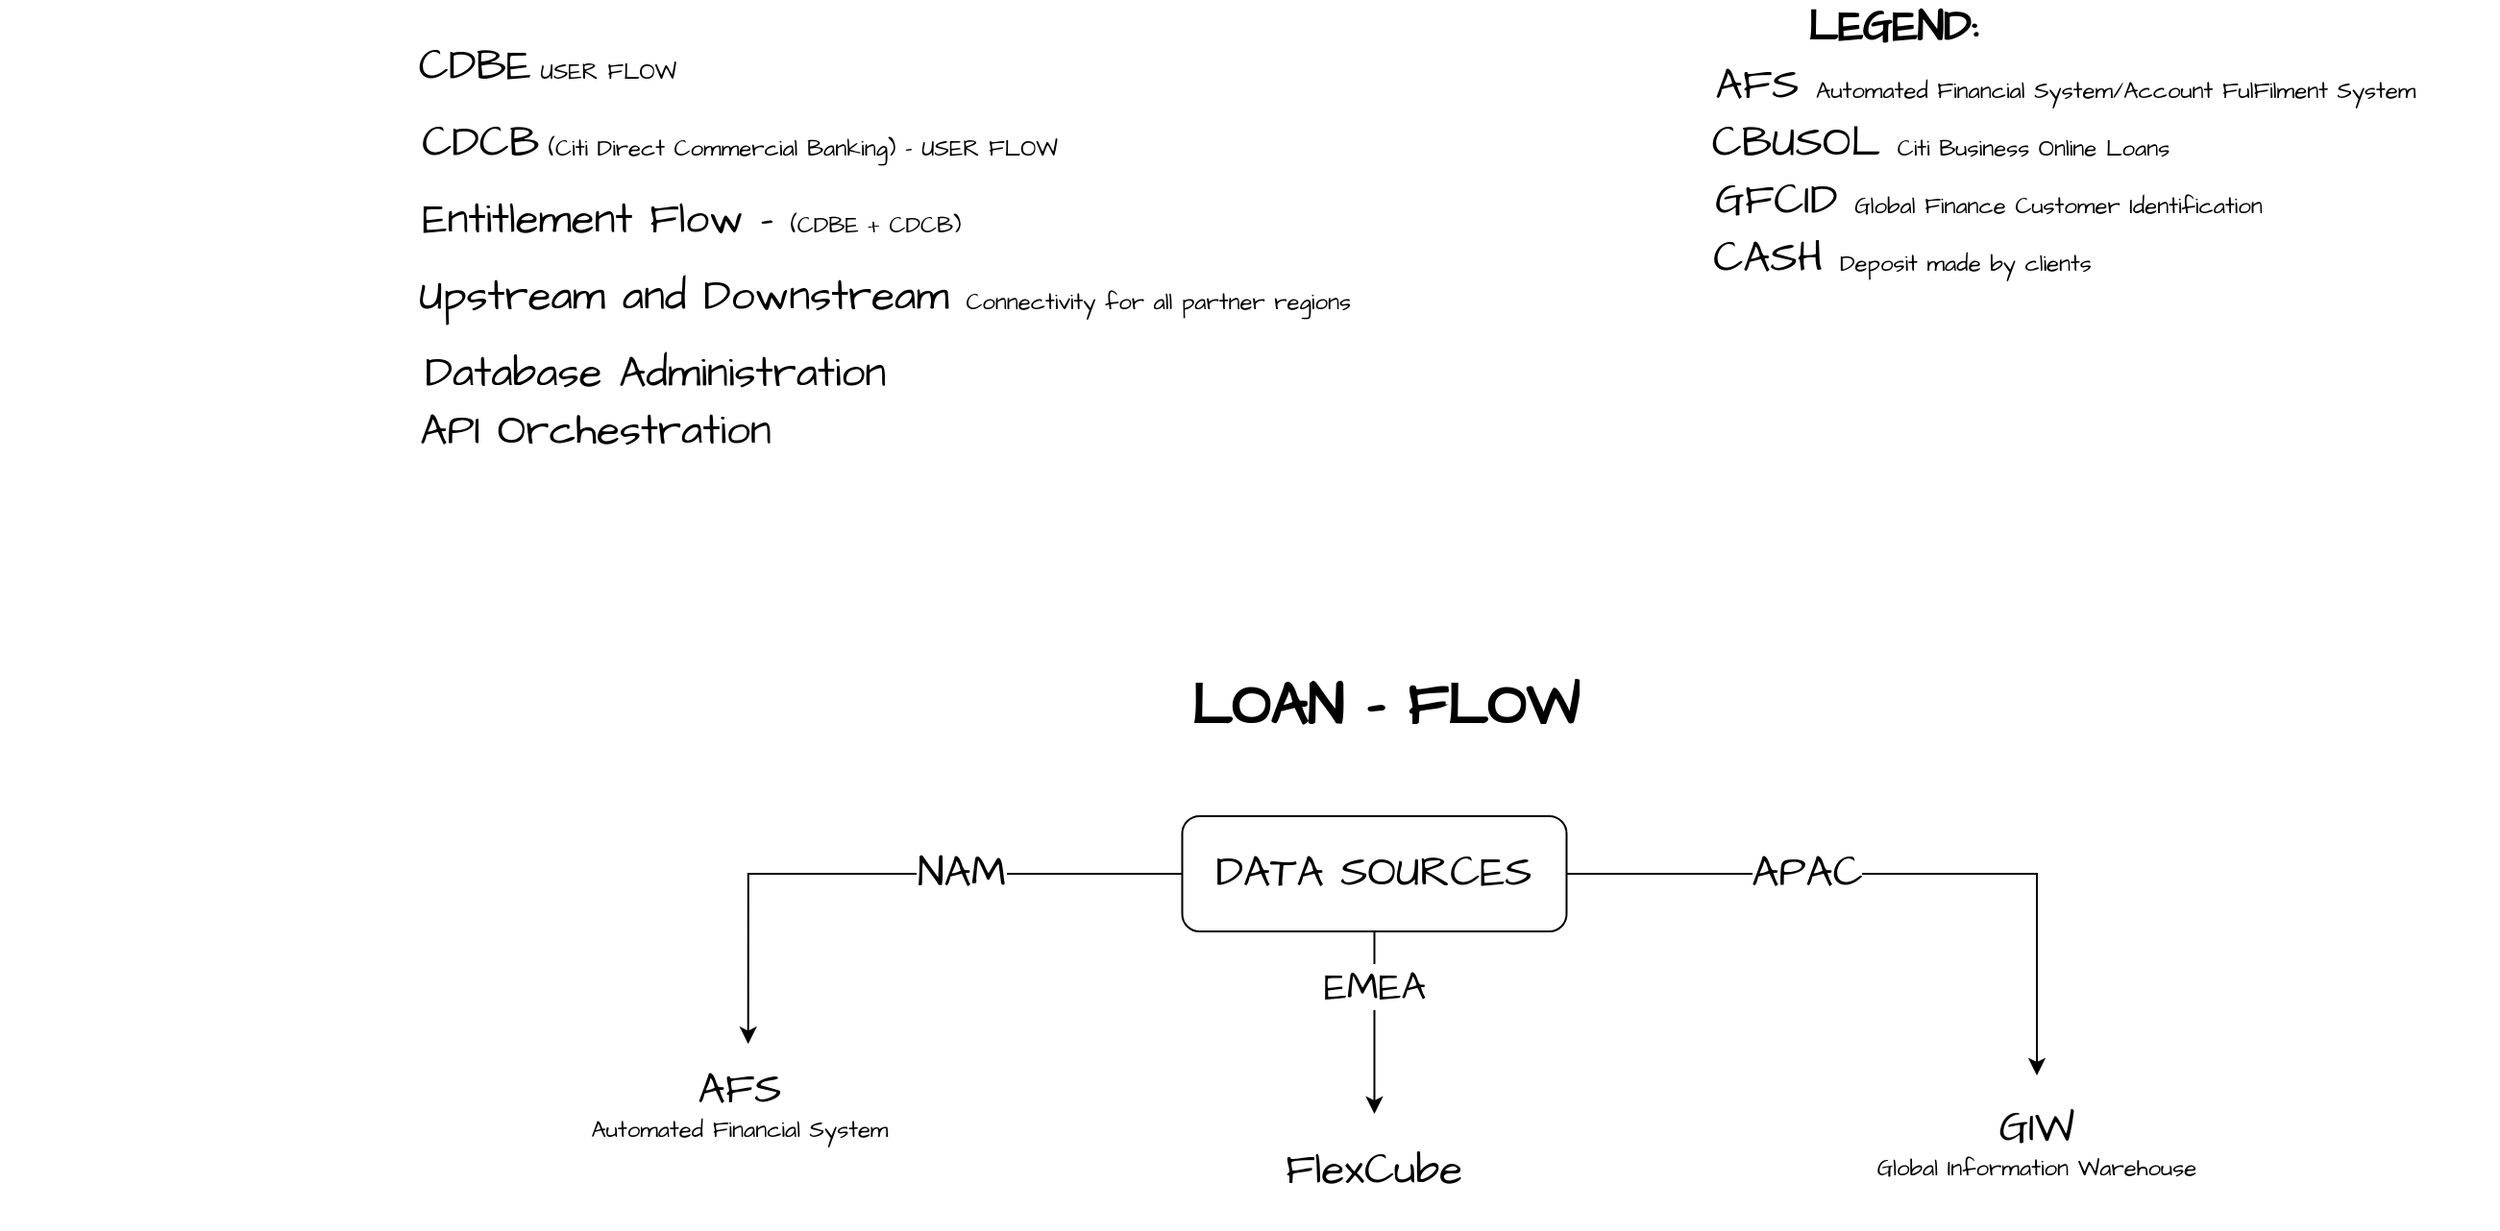 <mxfile version="21.3.7" type="github">
  <diagram name="Page-1" id="cU9dDLEfGN30MugA0F8E">
    <mxGraphModel dx="2193" dy="1933" grid="1" gridSize="10" guides="1" tooltips="1" connect="1" arrows="1" fold="1" page="1" pageScale="1" pageWidth="827" pageHeight="1169" math="0" shadow="0">
      <root>
        <mxCell id="0" />
        <mxCell id="1" parent="0" />
        <mxCell id="A-11O_EXxNJiz71dBgQT-5" value="&lt;h1 style=&quot;font-size: 30px;&quot;&gt;LOAN - FLOW&lt;/h1&gt;" style="text;html=1;strokeColor=none;fillColor=none;spacing=5;spacingTop=-20;whiteSpace=wrap;overflow=hidden;rounded=0;fontFamily=Architects Daughter;fontSource=https%3A%2F%2Ffonts.googleapis.com%2Fcss%3Ffamily%3DArchitects%2BDaughter;fontSize=30;" vertex="1" parent="1">
          <mxGeometry x="435.24" y="-210" width="220" height="50" as="geometry" />
        </mxCell>
        <mxCell id="A-11O_EXxNJiz71dBgQT-12" style="edgeStyle=orthogonalEdgeStyle;rounded=0;orthogonalLoop=1;jettySize=auto;html=1;" edge="1" parent="1" source="A-11O_EXxNJiz71dBgQT-6" target="A-11O_EXxNJiz71dBgQT-8">
          <mxGeometry relative="1" as="geometry" />
        </mxCell>
        <mxCell id="A-11O_EXxNJiz71dBgQT-29" value="EMEA" style="edgeLabel;html=1;align=center;verticalAlign=middle;resizable=0;points=[];fontFamily=Architects Daughter;fontSource=https%3A%2F%2Ffonts.googleapis.com%2Fcss%3Ffamily%3DArchitects%2BDaughter;fontStyle=0;fontSize=20;" vertex="1" connectable="0" parent="A-11O_EXxNJiz71dBgQT-12">
          <mxGeometry x="-0.216" relative="1" as="geometry">
            <mxPoint as="offset" />
          </mxGeometry>
        </mxCell>
        <mxCell id="A-11O_EXxNJiz71dBgQT-28" style="edgeStyle=orthogonalEdgeStyle;rounded=0;orthogonalLoop=1;jettySize=auto;html=1;entryX=0.5;entryY=0;entryDx=0;entryDy=0;" edge="1" parent="1" source="A-11O_EXxNJiz71dBgQT-6" target="A-11O_EXxNJiz71dBgQT-7">
          <mxGeometry relative="1" as="geometry" />
        </mxCell>
        <mxCell id="A-11O_EXxNJiz71dBgQT-30" value="&lt;font data-font-src=&quot;https://fonts.googleapis.com/css?family=Architects+Daughter&quot; face=&quot;Architects Daughter&quot; style=&quot;font-size: 22px;&quot;&gt;APAC&lt;/font&gt;" style="edgeLabel;html=1;align=center;verticalAlign=middle;resizable=0;points=[];" vertex="1" connectable="0" parent="A-11O_EXxNJiz71dBgQT-28">
          <mxGeometry x="0.111" y="-1" relative="1" as="geometry">
            <mxPoint x="-70" y="-1" as="offset" />
          </mxGeometry>
        </mxCell>
        <mxCell id="A-11O_EXxNJiz71dBgQT-7" value="&lt;font style=&quot;&quot;&gt;&lt;span style=&quot;font-size: 22px;&quot;&gt;GIW&lt;/span&gt;&lt;br&gt;&lt;font style=&quot;font-size: 12px;&quot;&gt;Global Information Warehouse&lt;/font&gt;&lt;br&gt;&lt;/font&gt;" style="text;html=1;strokeColor=none;fillColor=none;align=center;verticalAlign=middle;whiteSpace=wrap;rounded=0;fontFamily=Architects Daughter;fontSource=https%3A%2F%2Ffonts.googleapis.com%2Fcss%3Ffamily%3DArchitects%2BDaughter;" vertex="1" parent="1">
          <mxGeometry x="795" y="10" width="170" height="70" as="geometry" />
        </mxCell>
        <mxCell id="A-11O_EXxNJiz71dBgQT-8" value="&lt;font style=&quot;font-size: 22px;&quot;&gt;FlexCube&lt;/font&gt;" style="text;html=1;strokeColor=none;fillColor=none;align=center;verticalAlign=middle;whiteSpace=wrap;rounded=0;fontFamily=Architects Daughter;fontSource=https%3A%2F%2Ffonts.googleapis.com%2Fcss%3Ffamily%3DArchitects%2BDaughter;" vertex="1" parent="1">
          <mxGeometry x="465.24" y="30" width="140" height="60" as="geometry" />
        </mxCell>
        <mxCell id="A-11O_EXxNJiz71dBgQT-9" value="&lt;font style=&quot;&quot;&gt;&lt;font style=&quot;font-size: 22px;&quot;&gt;Entitlement Flow -&amp;nbsp;&lt;/font&gt;&lt;font style=&quot;font-size: 12px;&quot;&gt;(CDBE + CDCB)&lt;/font&gt;&lt;br&gt;&lt;/font&gt;" style="text;html=1;strokeColor=none;fillColor=none;align=center;verticalAlign=middle;whiteSpace=wrap;rounded=0;fontFamily=Architects Daughter;fontSource=https%3A%2F%2Ffonts.googleapis.com%2Fcss%3Ffamily%3DArchitects%2BDaughter;" vertex="1" parent="1">
          <mxGeometry x="-60" y="-450" width="480" height="30" as="geometry" />
        </mxCell>
        <mxCell id="A-11O_EXxNJiz71dBgQT-16" value="&lt;font style=&quot;&quot;&gt;&lt;span style=&quot;font-size: 22px;&quot;&gt;AFS&lt;/span&gt;&lt;br&gt;&lt;font style=&quot;font-size: 12px;&quot;&gt;Automated Financial System&lt;/font&gt;&lt;br&gt;&lt;/font&gt;" style="text;html=1;strokeColor=none;fillColor=none;align=center;verticalAlign=middle;whiteSpace=wrap;rounded=0;fontFamily=Architects Daughter;fontSource=https%3A%2F%2Ffonts.googleapis.com%2Fcss%3Ffamily%3DArchitects%2BDaughter;" vertex="1" parent="1">
          <mxGeometry x="60" width="290" height="50" as="geometry" />
        </mxCell>
        <mxCell id="A-11O_EXxNJiz71dBgQT-17" value="&lt;font style=&quot;&quot;&gt;&lt;font style=&quot;font-size: 22px;&quot;&gt;AFS &lt;/font&gt;&lt;font style=&quot;font-size: 12px;&quot;&gt;Automated Financial System/Account FulFilment System&lt;/font&gt;&lt;br&gt;&lt;/font&gt;" style="text;html=1;strokeColor=none;fillColor=none;align=center;verticalAlign=middle;whiteSpace=wrap;rounded=0;fontFamily=Architects Daughter;fontSource=https%3A%2F%2Ffonts.googleapis.com%2Fcss%3Ffamily%3DArchitects%2BDaughter;" vertex="1" parent="1">
          <mxGeometry x="670" y="-520" width="450" height="30" as="geometry" />
        </mxCell>
        <mxCell id="A-11O_EXxNJiz71dBgQT-18" value="&lt;font style=&quot;&quot;&gt;&lt;font style=&quot;font-size: 22px;&quot;&gt;CDCB&lt;/font&gt;&lt;font style=&quot;font-size: 12px;&quot;&gt;&amp;nbsp;(Citi Direct Commercial Banking) - USER FLOW&lt;/font&gt;&lt;br&gt;&lt;/font&gt;" style="text;html=1;strokeColor=none;fillColor=none;align=center;verticalAlign=middle;whiteSpace=wrap;rounded=0;fontFamily=Architects Daughter;fontSource=https%3A%2F%2Ffonts.googleapis.com%2Fcss%3Ffamily%3DArchitects%2BDaughter;" vertex="1" parent="1">
          <mxGeometry x="30" y="-490" width="350" height="30" as="geometry" />
        </mxCell>
        <mxCell id="A-11O_EXxNJiz71dBgQT-19" value="&lt;font style=&quot;&quot;&gt;&lt;span style=&quot;font-size: 22px;&quot;&gt;API Orchestration&lt;/span&gt;&lt;br&gt;&lt;/font&gt;" style="text;html=1;strokeColor=none;fillColor=none;align=center;verticalAlign=middle;whiteSpace=wrap;rounded=0;fontFamily=Architects Daughter;fontSource=https%3A%2F%2Ffonts.googleapis.com%2Fcss%3Ffamily%3DArchitects%2BDaughter;" vertex="1" parent="1">
          <mxGeometry x="-180" y="-340" width="620" height="30" as="geometry" />
        </mxCell>
        <mxCell id="A-11O_EXxNJiz71dBgQT-21" value="&lt;font style=&quot;&quot;&gt;&lt;span style=&quot;font-size: 22px;&quot;&gt;Upstream and Downstream &lt;/span&gt;&lt;font style=&quot;font-size: 12px;&quot;&gt;Connectivity for all partner regions&lt;/font&gt;&lt;span style=&quot;font-size: 22px;&quot;&gt;&amp;nbsp;&lt;/span&gt;&lt;br&gt;&lt;/font&gt;" style="text;html=1;strokeColor=none;fillColor=none;align=center;verticalAlign=middle;whiteSpace=wrap;rounded=0;fontFamily=Architects Daughter;fontSource=https%3A%2F%2Ffonts.googleapis.com%2Fcss%3Ffamily%3DArchitects%2BDaughter;" vertex="1" parent="1">
          <mxGeometry x="-20" y="-410" width="610" height="30" as="geometry" />
        </mxCell>
        <mxCell id="A-11O_EXxNJiz71dBgQT-22" value="&lt;font style=&quot;&quot;&gt;&lt;span style=&quot;font-size: 22px;&quot;&gt;Database Administration&amp;nbsp;&lt;/span&gt;&lt;span style=&quot;font-size: 22px;&quot;&gt;&amp;nbsp;&lt;/span&gt;&lt;br&gt;&lt;/font&gt;" style="text;html=1;strokeColor=none;fillColor=none;align=center;verticalAlign=middle;whiteSpace=wrap;rounded=0;fontFamily=Architects Daughter;fontSource=https%3A%2F%2Ffonts.googleapis.com%2Fcss%3Ffamily%3DArchitects%2BDaughter;" vertex="1" parent="1">
          <mxGeometry x="-140" y="-370" width="620" height="30" as="geometry" />
        </mxCell>
        <mxCell id="A-11O_EXxNJiz71dBgQT-23" value="&lt;font style=&quot;font-size: 22px;&quot;&gt;&lt;span style=&quot;font-size: 22px;&quot;&gt;LEGEND:&lt;/span&gt;&lt;br style=&quot;font-size: 22px;&quot;&gt;&lt;/font&gt;" style="text;html=1;strokeColor=none;fillColor=none;align=center;verticalAlign=middle;whiteSpace=wrap;rounded=0;fontFamily=Architects Daughter;fontSource=https%3A%2F%2Ffonts.googleapis.com%2Fcss%3Ffamily%3DArchitects%2BDaughter;fontSize=22;fontStyle=1" vertex="1" parent="1">
          <mxGeometry x="660" y="-550" width="290" height="30" as="geometry" />
        </mxCell>
        <mxCell id="A-11O_EXxNJiz71dBgQT-24" value="&lt;font style=&quot;&quot;&gt;&lt;font style=&quot;font-size: 22px;&quot;&gt;CDBE&lt;/font&gt;&lt;font style=&quot;font-size: 12px;&quot;&gt;&amp;nbsp;USER FLOW&lt;/font&gt;&lt;br&gt;&lt;/font&gt;" style="text;html=1;strokeColor=none;fillColor=none;align=center;verticalAlign=middle;whiteSpace=wrap;rounded=0;fontFamily=Architects Daughter;fontSource=https%3A%2F%2Ffonts.googleapis.com%2Fcss%3Ffamily%3DArchitects%2BDaughter;" vertex="1" parent="1">
          <mxGeometry x="-40" y="-530" width="290" height="30" as="geometry" />
        </mxCell>
        <mxCell id="A-11O_EXxNJiz71dBgQT-25" value="&lt;font style=&quot;&quot;&gt;&lt;font style=&quot;font-size: 22px;&quot;&gt;CBUSOL&amp;nbsp;&lt;/font&gt;&lt;font style=&quot;font-size: 12px;&quot;&gt;Citi Business Online Loans&lt;/font&gt;&lt;br&gt;&lt;/font&gt;" style="text;html=1;strokeColor=none;fillColor=none;align=center;verticalAlign=middle;whiteSpace=wrap;rounded=0;fontFamily=Architects Daughter;fontSource=https%3A%2F%2Ffonts.googleapis.com%2Fcss%3Ffamily%3DArchitects%2BDaughter;" vertex="1" parent="1">
          <mxGeometry x="690" y="-490" width="280" height="30" as="geometry" />
        </mxCell>
        <mxCell id="A-11O_EXxNJiz71dBgQT-26" value="&lt;font style=&quot;&quot;&gt;&lt;font style=&quot;font-size: 22px;&quot;&gt;GFCID&amp;nbsp;&lt;/font&gt;&lt;font style=&quot;font-size: 12px;&quot;&gt;Global Finance Customer Identification&lt;/font&gt;&lt;br&gt;&lt;/font&gt;" style="text;html=1;strokeColor=none;fillColor=none;align=center;verticalAlign=middle;whiteSpace=wrap;rounded=0;fontFamily=Architects Daughter;fontSource=https%3A%2F%2Ffonts.googleapis.com%2Fcss%3Ffamily%3DArchitects%2BDaughter;" vertex="1" parent="1">
          <mxGeometry x="710" y="-460" width="290" height="30" as="geometry" />
        </mxCell>
        <mxCell id="A-11O_EXxNJiz71dBgQT-27" value="&lt;font style=&quot;&quot;&gt;&lt;font style=&quot;font-size: 22px;&quot;&gt;CASH&amp;nbsp;&lt;/font&gt;&lt;font style=&quot;font-size: 12px;&quot;&gt;Deposit made by clients&lt;/font&gt;&lt;br&gt;&lt;/font&gt;" style="text;html=1;strokeColor=none;fillColor=none;align=center;verticalAlign=middle;whiteSpace=wrap;rounded=0;fontFamily=Architects Daughter;fontSource=https%3A%2F%2Ffonts.googleapis.com%2Fcss%3Ffamily%3DArchitects%2BDaughter;" vertex="1" parent="1">
          <mxGeometry x="660" y="-430" width="300" height="30" as="geometry" />
        </mxCell>
        <mxCell id="A-11O_EXxNJiz71dBgQT-33" value="" style="group" vertex="1" connectable="0" parent="1">
          <mxGeometry x="435.24" y="-125" width="200" height="60" as="geometry" />
        </mxCell>
        <mxCell id="A-11O_EXxNJiz71dBgQT-31" value="" style="rounded=1;whiteSpace=wrap;html=1;" vertex="1" parent="A-11O_EXxNJiz71dBgQT-33">
          <mxGeometry width="200" height="60" as="geometry" />
        </mxCell>
        <mxCell id="A-11O_EXxNJiz71dBgQT-6" value="&lt;font style=&quot;font-size: 22px;&quot;&gt;DATA SOURCES&lt;/font&gt;" style="text;html=1;strokeColor=none;fillColor=none;align=center;verticalAlign=middle;whiteSpace=wrap;rounded=0;fontFamily=Architects Daughter;fontSource=https%3A%2F%2Ffonts.googleapis.com%2Fcss%3Ffamily%3DArchitects%2BDaughter;" vertex="1" parent="A-11O_EXxNJiz71dBgQT-33">
          <mxGeometry y="15" width="200" height="30" as="geometry" />
        </mxCell>
        <mxCell id="A-11O_EXxNJiz71dBgQT-34" style="edgeStyle=orthogonalEdgeStyle;rounded=0;orthogonalLoop=1;jettySize=auto;html=1;entryX=0.515;entryY=-0.127;entryDx=0;entryDy=0;entryPerimeter=0;" edge="1" parent="1" source="A-11O_EXxNJiz71dBgQT-6" target="A-11O_EXxNJiz71dBgQT-16">
          <mxGeometry relative="1" as="geometry" />
        </mxCell>
        <mxCell id="A-11O_EXxNJiz71dBgQT-35" value="&lt;font data-font-src=&quot;https://fonts.googleapis.com/css?family=Architects+Daughter&quot; face=&quot;Architects Daughter&quot; style=&quot;font-size: 22px;&quot;&gt;NAM&lt;/font&gt;" style="edgeLabel;html=1;align=center;verticalAlign=middle;resizable=0;points=[];" vertex="1" connectable="0" parent="A-11O_EXxNJiz71dBgQT-34">
          <mxGeometry x="0.259" y="-1" relative="1" as="geometry">
            <mxPoint x="83" y="1" as="offset" />
          </mxGeometry>
        </mxCell>
      </root>
    </mxGraphModel>
  </diagram>
</mxfile>

